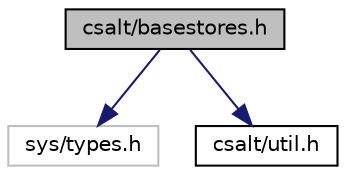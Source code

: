 digraph "csalt/basestores.h"
{
 // LATEX_PDF_SIZE
  edge [fontname="Helvetica",fontsize="10",labelfontname="Helvetica",labelfontsize="10"];
  node [fontname="Helvetica",fontsize="10",shape=record];
  Node1 [label="csalt/basestores.h",height=0.2,width=0.4,color="black", fillcolor="grey75", style="filled", fontcolor="black",tooltip="This file defines interfaces for anything which data can be written to or read from."];
  Node1 -> Node2 [color="midnightblue",fontsize="10",style="solid",fontname="Helvetica"];
  Node2 [label="sys/types.h",height=0.2,width=0.4,color="grey75", fillcolor="white", style="filled",tooltip=" "];
  Node1 -> Node3 [color="midnightblue",fontsize="10",style="solid",fontname="Helvetica"];
  Node3 [label="csalt/util.h",height=0.2,width=0.4,color="black", fillcolor="white", style="filled",URL="$util_8h.html",tooltip=" "];
}
